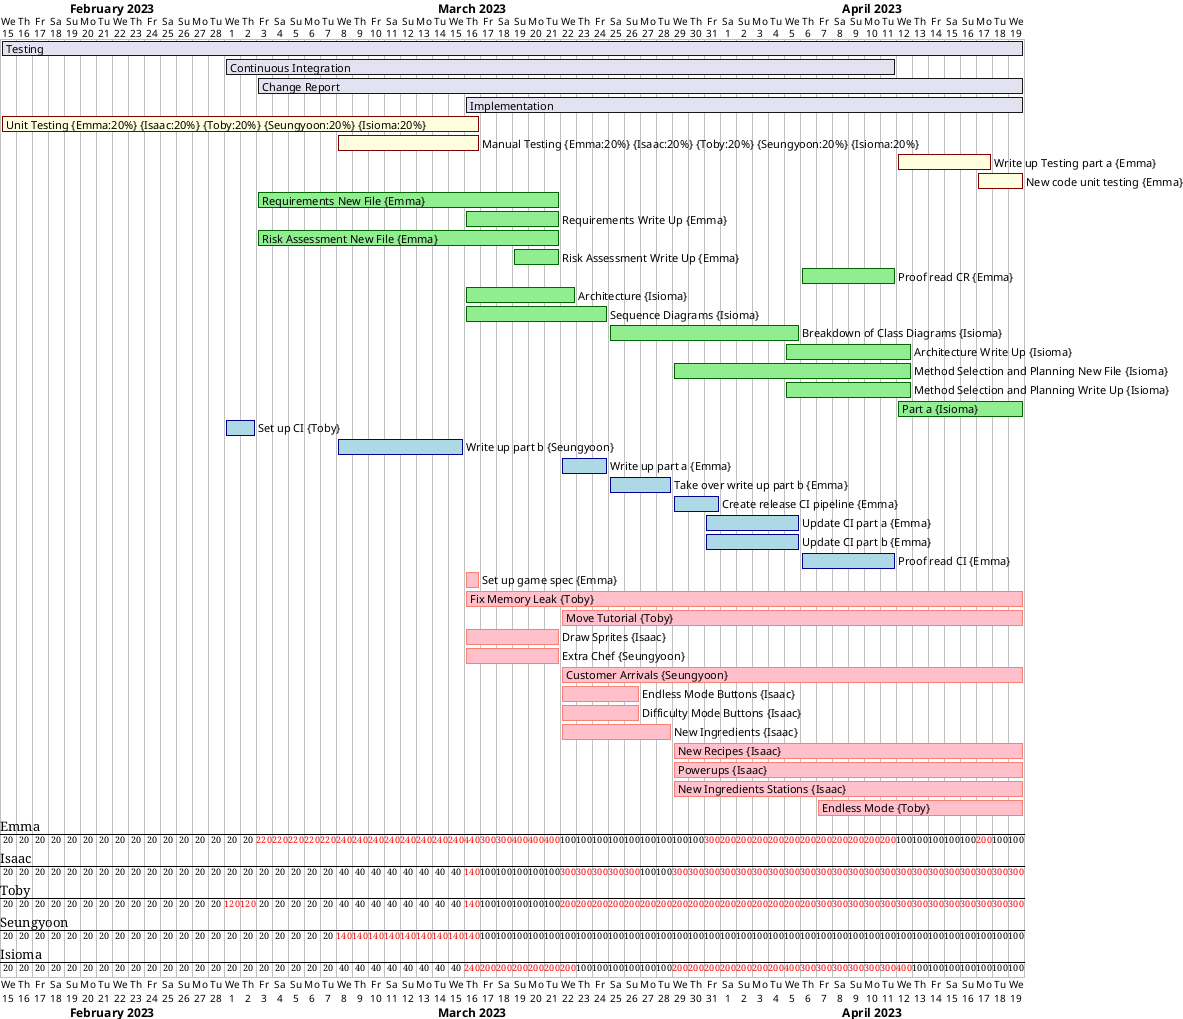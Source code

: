 @startgantt

 Project starts 2023-02-15

 [Testing] starts 2023-02-15
 [Testing] lasts 64 days
 [Continuous Integration] starts 2023-03-01
 [Continuous Integration] lasts 42 days
 [Change Report] starts 2023-03-03
 [Change Report] lasts 48 days
 [Implementation] starts 2023-03-16
 [Implementation] lasts 35 days

 [Unit Testing] on {Emma:20%} {Isaac:20%} {Toby:20%} {Seungyoon:20%} {Isioma:20%} starts 2023-02-15 and ends 2023-03-16 and is colored in LightYellow/Maroon
 [Manual Testing] on {Emma:20%} {Isaac:20%} {Toby:20%} {Seungyoon:20%} {Isioma:20%} starts 2023-03-08 and ends 2023-03-16 and is colored in LightYellow/Maroon
 [Write up Testing part a] on {Emma:100%} starts 2023-04-12 and ends 2023-04-17  and is colored in LightYellow/Maroon
 [New code unit testing] on {Emma:100%} starts 2023-04-17 and ends 2023-04-19  and is colored in LightYellow/Maroon

 [Requirements New File] on {Emma:100%} starts 2023-03-03 and ends 2023-03-21 and is colored in LightGreen/DarkGreen
 [Requirements Write Up] on {Emma:100%} starts 2023-03-16 and ends 2023-03-21 and is colored in LightGreen/DarkGreen
 [Risk Assessment New File] on {Emma:100%} starts 2023-03-03 and ends 2023-03-21 and is colored in LightGreen/DarkGreen
 [Risk Assessment Write Up] on {Emma:100%} starts 2023-03-19 and ends 2023-03-21 and is colored in LightGreen/DarkGreen
 [Proof read CR] on {Emma:100%} starts 2023-04-06 and ends 2023-04-11 and is colored in LightGreen/DarkGreen
 [Architecture] on {Isioma:100%} starts 2023-03-16 and ends 2023-03-22 and is colored in LightGreen/DarkGreen
 [Sequence Diagrams] on {Isioma:100%} starts 2023-03-16 and ends 2023-03-24 and is colored in LightGreen/DarkGreen
 [Breakdown of Class Diagrams] on {Isioma:100%} starts 2023-03-25 and ends 2023-04-05 and is colored in LightGreen/DarkGreen
 [Architecture Write Up] on {Isioma:100%} starts 2023-04-05 and ends 2023-04-12 and is colored in LightGreen/DarkGreen
 [Method Selection and Planning New File] on {Isioma:100%} starts 2023-03-29 and ends 2023-04-12 and is colored in LightGreen/DarkGreen
 [Method Selection and Planning Write Up] on {Isioma:100%} starts 2023-04-05 and ends 2023-04-12 and is colored in LightGreen/DarkGreen
 [Part a] on {Isioma:100%} starts 2023-04-12 and ends 2023-04-19 and is colored in LightGreen/DarkGreen

 [Set up CI] on {Toby:100%} starts 2023-03-01 and ends 2023-03-02 and is colored in LightBlue/DarkBlue
 [Write up part b] on {Seungyoon:100%} starts 2023-03-08 and ends 2023-03-15 and is colored in LightBlue/DarkBlue
 [Write up part a] on {Emma:100%} starts 2023-03-22 and ends 2023-03-24 and is colored in LightBlue/DarkBlue
 [Take over write up part b] on {Emma:100%} starts 2023-03-25 and ends 2023-03-28 and is colored in LightBlue/DarkBlue
 [Create release CI pipeline] on {Emma:100%} starts 2023-03-29 and ends 2023-03-31 and is colored in LightBlue/DarkBlue
 [Update CI part a] on {Emma:100%} starts 2023-03-31 and ends 2023-04-05 and is colored in LightBlue/DarkBlue
 [Update CI part b] on {Emma:100%} starts 2023-03-31 and ends 2023-04-05 and is colored in LightBlue/DarkBlue
 [Proof read CI] on {Emma:100%} starts 2023-04-06 and ends 2023-04-11 and is colored in LightBlue/DarkBlue

 [Set up game spec] on {Emma:100%} starts 2023-03-16 and ends 2023-03-16 and is colored in Pink/Salmon
 [Fix Memory Leak] on {Toby:100%} starts 2023-03-16 and ends 2023-04-19 and is colored in Pink/Salmon
 [Move Tutorial] on {Toby:100%} starts 2023-03-22 and ends 2023-04-19 and is colored in Pink/Salmon
 [Draw Sprites] on {Isaac:100%} starts 2023-03-16 and ends 2023-03-21 and is colored in Pink/Salmon
 [Extra Chef] on {Seungyoon:100%} starts 2023-03-16 and ends 2023-03-21 and is colored in Pink/Salmon
 [Customer Arrivals] on {Seungyoon:100%} starts 2023-03-22 and ends 2023-04-19 and is colored in Pink/Salmon
 [Endless Mode Buttons] on {Isaac:100%} starts 2023-03-22 and ends 2023-03-26 and is colored in Pink/Salmon
 [Difficulty Mode Buttons] on {Isaac:100%} starts 2023-03-22 and ends 2023-03-26 and is colored in Pink/Salmon
 [New Ingredients] on {Isaac:100%} starts 2023-03-22 and ends 2023-03-28 and is colored in Pink/Salmon
 [New Recipes] on {Isaac:100%} starts 2023-03-29 and ends 2023-04-19 and is colored in Pink/Salmon
 [Powerups] on {Isaac:100%} starts 2023-03-29 and ends 2023-04-19 and is colored in Pink/Salmon
 [New Ingredients Stations] on {Isaac:100%} starts 2023-03-29 and ends 2023-04-19 and is colored in Pink/Salmon
 [Endless Mode] on {Toby:100%} starts 2023-04-07 and ends 2023-04-19 and is colored in Pink/Salmon
 @endgantt